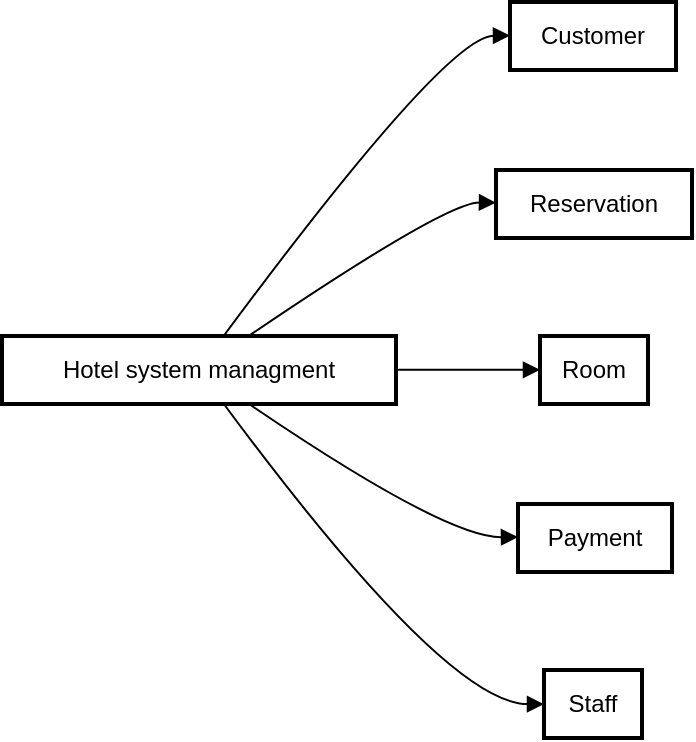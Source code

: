 <mxfile version="22.1.11" type="github">
  <diagram name="Page-1" id="McdukWdxHoOOW7ggGdXV">
    <mxGraphModel>
      <root>
        <mxCell id="0" />
        <mxCell id="1" parent="0" />
        <mxCell id="2" value="Hotel system managment" style="whiteSpace=wrap;strokeWidth=2;" vertex="1" parent="1">
          <mxGeometry y="167" width="197" height="34" as="geometry" />
        </mxCell>
        <mxCell id="3" value="Customer" style="whiteSpace=wrap;strokeWidth=2;" vertex="1" parent="1">
          <mxGeometry x="254" width="83" height="34" as="geometry" />
        </mxCell>
        <mxCell id="4" value="Reservation" style="whiteSpace=wrap;strokeWidth=2;" vertex="1" parent="1">
          <mxGeometry x="247" y="84" width="98" height="34" as="geometry" />
        </mxCell>
        <mxCell id="5" value="Room" style="whiteSpace=wrap;strokeWidth=2;" vertex="1" parent="1">
          <mxGeometry x="269" y="167" width="54" height="34" as="geometry" />
        </mxCell>
        <mxCell id="6" value="Payment" style="whiteSpace=wrap;strokeWidth=2;" vertex="1" parent="1">
          <mxGeometry x="258" y="251" width="77" height="34" as="geometry" />
        </mxCell>
        <mxCell id="7" value="Staff" style="whiteSpace=wrap;strokeWidth=2;" vertex="1" parent="1">
          <mxGeometry x="271" y="334" width="49" height="34" as="geometry" />
        </mxCell>
        <mxCell id="8" value="" style="curved=1;startArrow=none;endArrow=block;exitX=0.562;exitY=0.004;entryX=0.004;entryY=0.494;" edge="1" parent="1" source="2" target="3">
          <mxGeometry relative="1" as="geometry">
            <Array as="points">
              <mxPoint x="222" y="17" />
            </Array>
          </mxGeometry>
        </mxCell>
        <mxCell id="9" value="" style="curved=1;startArrow=none;endArrow=block;exitX=0.625;exitY=0.004;entryX=-0.004;entryY=0.481;" edge="1" parent="1" source="2" target="4">
          <mxGeometry relative="1" as="geometry">
            <Array as="points">
              <mxPoint x="222" y="100" />
            </Array>
          </mxGeometry>
        </mxCell>
        <mxCell id="10" value="" style="curved=1;startArrow=none;endArrow=block;exitX=0.998;exitY=0.498;entryX=-0.005;entryY=0.498;" edge="1" parent="1" source="2" target="5">
          <mxGeometry relative="1" as="geometry">
            <Array as="points" />
          </mxGeometry>
        </mxCell>
        <mxCell id="11" value="" style="curved=1;startArrow=none;endArrow=block;exitX=0.625;exitY=0.992;entryX=-0.006;entryY=0.485;" edge="1" parent="1" source="2" target="6">
          <mxGeometry relative="1" as="geometry">
            <Array as="points">
              <mxPoint x="222" y="268" />
            </Array>
          </mxGeometry>
        </mxCell>
        <mxCell id="12" value="" style="curved=1;startArrow=none;endArrow=block;exitX=0.562;exitY=0.992;entryX=0.002;entryY=0.502;" edge="1" parent="1" source="2" target="7">
          <mxGeometry relative="1" as="geometry">
            <Array as="points">
              <mxPoint x="222" y="351" />
            </Array>
          </mxGeometry>
        </mxCell>
      </root>
    </mxGraphModel>
  </diagram>
</mxfile>
